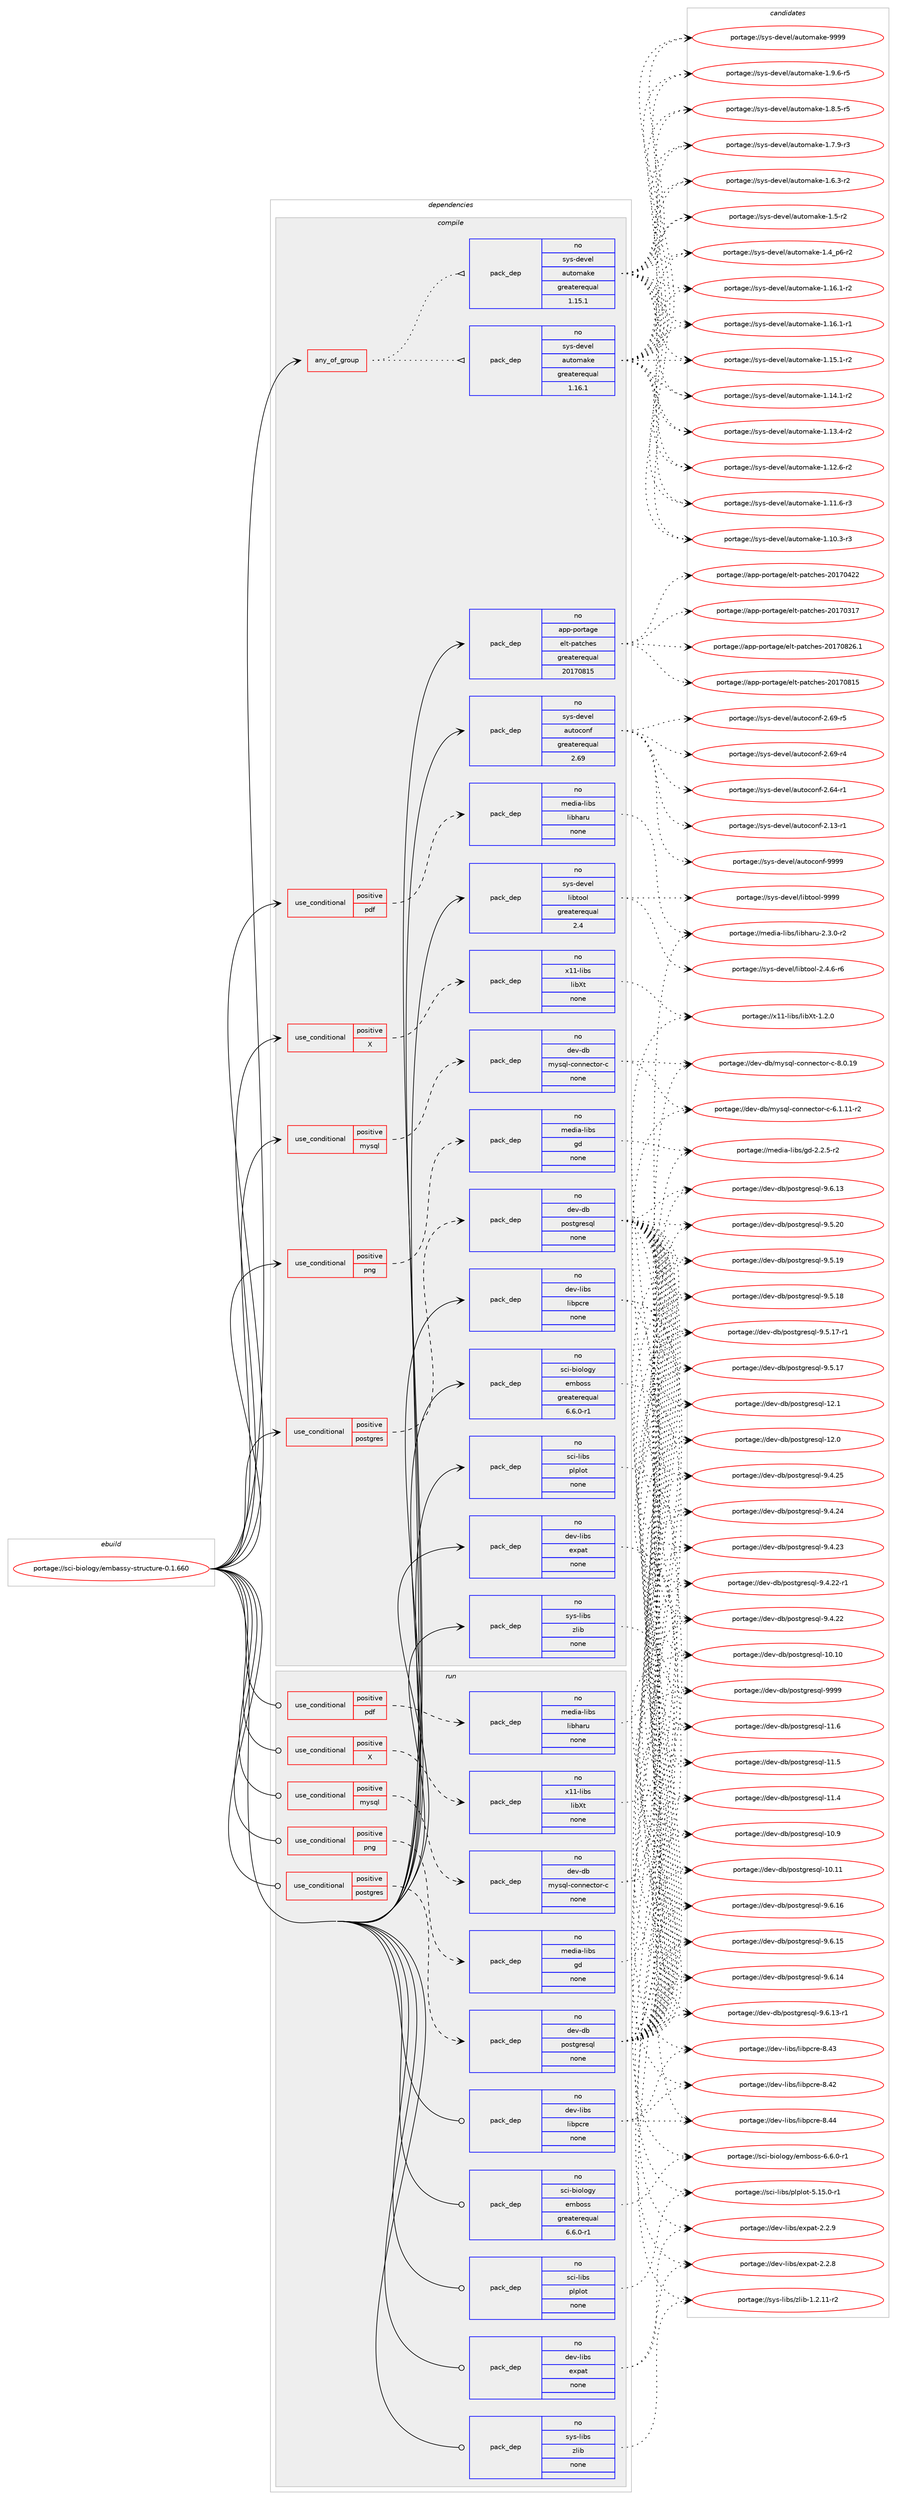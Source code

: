 digraph prolog {

# *************
# Graph options
# *************

newrank=true;
concentrate=true;
compound=true;
graph [rankdir=LR,fontname=Helvetica,fontsize=10,ranksep=1.5];#, ranksep=2.5, nodesep=0.2];
edge  [arrowhead=vee];
node  [fontname=Helvetica,fontsize=10];

# **********
# The ebuild
# **********

subgraph cluster_leftcol {
color=gray;
rank=same;
label=<<i>ebuild</i>>;
id [label="portage://sci-biology/embassy-structure-0.1.660", color=red, width=4, href="../sci-biology/embassy-structure-0.1.660.svg"];
}

# ****************
# The dependencies
# ****************

subgraph cluster_midcol {
color=gray;
label=<<i>dependencies</i>>;
subgraph cluster_compile {
fillcolor="#eeeeee";
style=filled;
label=<<i>compile</i>>;
subgraph any1633 {
dependency98686 [label=<<TABLE BORDER="0" CELLBORDER="1" CELLSPACING="0" CELLPADDING="4"><TR><TD CELLPADDING="10">any_of_group</TD></TR></TABLE>>, shape=none, color=red];subgraph pack77091 {
dependency98687 [label=<<TABLE BORDER="0" CELLBORDER="1" CELLSPACING="0" CELLPADDING="4" WIDTH="220"><TR><TD ROWSPAN="6" CELLPADDING="30">pack_dep</TD></TR><TR><TD WIDTH="110">no</TD></TR><TR><TD>sys-devel</TD></TR><TR><TD>automake</TD></TR><TR><TD>greaterequal</TD></TR><TR><TD>1.16.1</TD></TR></TABLE>>, shape=none, color=blue];
}
dependency98686:e -> dependency98687:w [weight=20,style="dotted",arrowhead="oinv"];
subgraph pack77092 {
dependency98688 [label=<<TABLE BORDER="0" CELLBORDER="1" CELLSPACING="0" CELLPADDING="4" WIDTH="220"><TR><TD ROWSPAN="6" CELLPADDING="30">pack_dep</TD></TR><TR><TD WIDTH="110">no</TD></TR><TR><TD>sys-devel</TD></TR><TR><TD>automake</TD></TR><TR><TD>greaterequal</TD></TR><TR><TD>1.15.1</TD></TR></TABLE>>, shape=none, color=blue];
}
dependency98686:e -> dependency98688:w [weight=20,style="dotted",arrowhead="oinv"];
}
id:e -> dependency98686:w [weight=20,style="solid",arrowhead="vee"];
subgraph cond19871 {
dependency98689 [label=<<TABLE BORDER="0" CELLBORDER="1" CELLSPACING="0" CELLPADDING="4"><TR><TD ROWSPAN="3" CELLPADDING="10">use_conditional</TD></TR><TR><TD>positive</TD></TR><TR><TD>X</TD></TR></TABLE>>, shape=none, color=red];
subgraph pack77093 {
dependency98690 [label=<<TABLE BORDER="0" CELLBORDER="1" CELLSPACING="0" CELLPADDING="4" WIDTH="220"><TR><TD ROWSPAN="6" CELLPADDING="30">pack_dep</TD></TR><TR><TD WIDTH="110">no</TD></TR><TR><TD>x11-libs</TD></TR><TR><TD>libXt</TD></TR><TR><TD>none</TD></TR><TR><TD></TD></TR></TABLE>>, shape=none, color=blue];
}
dependency98689:e -> dependency98690:w [weight=20,style="dashed",arrowhead="vee"];
}
id:e -> dependency98689:w [weight=20,style="solid",arrowhead="vee"];
subgraph cond19872 {
dependency98691 [label=<<TABLE BORDER="0" CELLBORDER="1" CELLSPACING="0" CELLPADDING="4"><TR><TD ROWSPAN="3" CELLPADDING="10">use_conditional</TD></TR><TR><TD>positive</TD></TR><TR><TD>mysql</TD></TR></TABLE>>, shape=none, color=red];
subgraph pack77094 {
dependency98692 [label=<<TABLE BORDER="0" CELLBORDER="1" CELLSPACING="0" CELLPADDING="4" WIDTH="220"><TR><TD ROWSPAN="6" CELLPADDING="30">pack_dep</TD></TR><TR><TD WIDTH="110">no</TD></TR><TR><TD>dev-db</TD></TR><TR><TD>mysql-connector-c</TD></TR><TR><TD>none</TD></TR><TR><TD></TD></TR></TABLE>>, shape=none, color=blue];
}
dependency98691:e -> dependency98692:w [weight=20,style="dashed",arrowhead="vee"];
}
id:e -> dependency98691:w [weight=20,style="solid",arrowhead="vee"];
subgraph cond19873 {
dependency98693 [label=<<TABLE BORDER="0" CELLBORDER="1" CELLSPACING="0" CELLPADDING="4"><TR><TD ROWSPAN="3" CELLPADDING="10">use_conditional</TD></TR><TR><TD>positive</TD></TR><TR><TD>pdf</TD></TR></TABLE>>, shape=none, color=red];
subgraph pack77095 {
dependency98694 [label=<<TABLE BORDER="0" CELLBORDER="1" CELLSPACING="0" CELLPADDING="4" WIDTH="220"><TR><TD ROWSPAN="6" CELLPADDING="30">pack_dep</TD></TR><TR><TD WIDTH="110">no</TD></TR><TR><TD>media-libs</TD></TR><TR><TD>libharu</TD></TR><TR><TD>none</TD></TR><TR><TD></TD></TR></TABLE>>, shape=none, color=blue];
}
dependency98693:e -> dependency98694:w [weight=20,style="dashed",arrowhead="vee"];
}
id:e -> dependency98693:w [weight=20,style="solid",arrowhead="vee"];
subgraph cond19874 {
dependency98695 [label=<<TABLE BORDER="0" CELLBORDER="1" CELLSPACING="0" CELLPADDING="4"><TR><TD ROWSPAN="3" CELLPADDING="10">use_conditional</TD></TR><TR><TD>positive</TD></TR><TR><TD>png</TD></TR></TABLE>>, shape=none, color=red];
subgraph pack77096 {
dependency98696 [label=<<TABLE BORDER="0" CELLBORDER="1" CELLSPACING="0" CELLPADDING="4" WIDTH="220"><TR><TD ROWSPAN="6" CELLPADDING="30">pack_dep</TD></TR><TR><TD WIDTH="110">no</TD></TR><TR><TD>media-libs</TD></TR><TR><TD>gd</TD></TR><TR><TD>none</TD></TR><TR><TD></TD></TR></TABLE>>, shape=none, color=blue];
}
dependency98695:e -> dependency98696:w [weight=20,style="dashed",arrowhead="vee"];
}
id:e -> dependency98695:w [weight=20,style="solid",arrowhead="vee"];
subgraph cond19875 {
dependency98697 [label=<<TABLE BORDER="0" CELLBORDER="1" CELLSPACING="0" CELLPADDING="4"><TR><TD ROWSPAN="3" CELLPADDING="10">use_conditional</TD></TR><TR><TD>positive</TD></TR><TR><TD>postgres</TD></TR></TABLE>>, shape=none, color=red];
subgraph pack77097 {
dependency98698 [label=<<TABLE BORDER="0" CELLBORDER="1" CELLSPACING="0" CELLPADDING="4" WIDTH="220"><TR><TD ROWSPAN="6" CELLPADDING="30">pack_dep</TD></TR><TR><TD WIDTH="110">no</TD></TR><TR><TD>dev-db</TD></TR><TR><TD>postgresql</TD></TR><TR><TD>none</TD></TR><TR><TD></TD></TR></TABLE>>, shape=none, color=blue];
}
dependency98697:e -> dependency98698:w [weight=20,style="dashed",arrowhead="vee"];
}
id:e -> dependency98697:w [weight=20,style="solid",arrowhead="vee"];
subgraph pack77098 {
dependency98699 [label=<<TABLE BORDER="0" CELLBORDER="1" CELLSPACING="0" CELLPADDING="4" WIDTH="220"><TR><TD ROWSPAN="6" CELLPADDING="30">pack_dep</TD></TR><TR><TD WIDTH="110">no</TD></TR><TR><TD>app-portage</TD></TR><TR><TD>elt-patches</TD></TR><TR><TD>greaterequal</TD></TR><TR><TD>20170815</TD></TR></TABLE>>, shape=none, color=blue];
}
id:e -> dependency98699:w [weight=20,style="solid",arrowhead="vee"];
subgraph pack77099 {
dependency98700 [label=<<TABLE BORDER="0" CELLBORDER="1" CELLSPACING="0" CELLPADDING="4" WIDTH="220"><TR><TD ROWSPAN="6" CELLPADDING="30">pack_dep</TD></TR><TR><TD WIDTH="110">no</TD></TR><TR><TD>dev-libs</TD></TR><TR><TD>expat</TD></TR><TR><TD>none</TD></TR><TR><TD></TD></TR></TABLE>>, shape=none, color=blue];
}
id:e -> dependency98700:w [weight=20,style="solid",arrowhead="vee"];
subgraph pack77100 {
dependency98701 [label=<<TABLE BORDER="0" CELLBORDER="1" CELLSPACING="0" CELLPADDING="4" WIDTH="220"><TR><TD ROWSPAN="6" CELLPADDING="30">pack_dep</TD></TR><TR><TD WIDTH="110">no</TD></TR><TR><TD>dev-libs</TD></TR><TR><TD>libpcre</TD></TR><TR><TD>none</TD></TR><TR><TD></TD></TR></TABLE>>, shape=none, color=blue];
}
id:e -> dependency98701:w [weight=20,style="solid",arrowhead="vee"];
subgraph pack77101 {
dependency98702 [label=<<TABLE BORDER="0" CELLBORDER="1" CELLSPACING="0" CELLPADDING="4" WIDTH="220"><TR><TD ROWSPAN="6" CELLPADDING="30">pack_dep</TD></TR><TR><TD WIDTH="110">no</TD></TR><TR><TD>sci-biology</TD></TR><TR><TD>emboss</TD></TR><TR><TD>greaterequal</TD></TR><TR><TD>6.6.0-r1</TD></TR></TABLE>>, shape=none, color=blue];
}
id:e -> dependency98702:w [weight=20,style="solid",arrowhead="vee"];
subgraph pack77102 {
dependency98703 [label=<<TABLE BORDER="0" CELLBORDER="1" CELLSPACING="0" CELLPADDING="4" WIDTH="220"><TR><TD ROWSPAN="6" CELLPADDING="30">pack_dep</TD></TR><TR><TD WIDTH="110">no</TD></TR><TR><TD>sci-libs</TD></TR><TR><TD>plplot</TD></TR><TR><TD>none</TD></TR><TR><TD></TD></TR></TABLE>>, shape=none, color=blue];
}
id:e -> dependency98703:w [weight=20,style="solid",arrowhead="vee"];
subgraph pack77103 {
dependency98704 [label=<<TABLE BORDER="0" CELLBORDER="1" CELLSPACING="0" CELLPADDING="4" WIDTH="220"><TR><TD ROWSPAN="6" CELLPADDING="30">pack_dep</TD></TR><TR><TD WIDTH="110">no</TD></TR><TR><TD>sys-devel</TD></TR><TR><TD>autoconf</TD></TR><TR><TD>greaterequal</TD></TR><TR><TD>2.69</TD></TR></TABLE>>, shape=none, color=blue];
}
id:e -> dependency98704:w [weight=20,style="solid",arrowhead="vee"];
subgraph pack77104 {
dependency98705 [label=<<TABLE BORDER="0" CELLBORDER="1" CELLSPACING="0" CELLPADDING="4" WIDTH="220"><TR><TD ROWSPAN="6" CELLPADDING="30">pack_dep</TD></TR><TR><TD WIDTH="110">no</TD></TR><TR><TD>sys-devel</TD></TR><TR><TD>libtool</TD></TR><TR><TD>greaterequal</TD></TR><TR><TD>2.4</TD></TR></TABLE>>, shape=none, color=blue];
}
id:e -> dependency98705:w [weight=20,style="solid",arrowhead="vee"];
subgraph pack77105 {
dependency98706 [label=<<TABLE BORDER="0" CELLBORDER="1" CELLSPACING="0" CELLPADDING="4" WIDTH="220"><TR><TD ROWSPAN="6" CELLPADDING="30">pack_dep</TD></TR><TR><TD WIDTH="110">no</TD></TR><TR><TD>sys-libs</TD></TR><TR><TD>zlib</TD></TR><TR><TD>none</TD></TR><TR><TD></TD></TR></TABLE>>, shape=none, color=blue];
}
id:e -> dependency98706:w [weight=20,style="solid",arrowhead="vee"];
}
subgraph cluster_compileandrun {
fillcolor="#eeeeee";
style=filled;
label=<<i>compile and run</i>>;
}
subgraph cluster_run {
fillcolor="#eeeeee";
style=filled;
label=<<i>run</i>>;
subgraph cond19876 {
dependency98707 [label=<<TABLE BORDER="0" CELLBORDER="1" CELLSPACING="0" CELLPADDING="4"><TR><TD ROWSPAN="3" CELLPADDING="10">use_conditional</TD></TR><TR><TD>positive</TD></TR><TR><TD>X</TD></TR></TABLE>>, shape=none, color=red];
subgraph pack77106 {
dependency98708 [label=<<TABLE BORDER="0" CELLBORDER="1" CELLSPACING="0" CELLPADDING="4" WIDTH="220"><TR><TD ROWSPAN="6" CELLPADDING="30">pack_dep</TD></TR><TR><TD WIDTH="110">no</TD></TR><TR><TD>x11-libs</TD></TR><TR><TD>libXt</TD></TR><TR><TD>none</TD></TR><TR><TD></TD></TR></TABLE>>, shape=none, color=blue];
}
dependency98707:e -> dependency98708:w [weight=20,style="dashed",arrowhead="vee"];
}
id:e -> dependency98707:w [weight=20,style="solid",arrowhead="odot"];
subgraph cond19877 {
dependency98709 [label=<<TABLE BORDER="0" CELLBORDER="1" CELLSPACING="0" CELLPADDING="4"><TR><TD ROWSPAN="3" CELLPADDING="10">use_conditional</TD></TR><TR><TD>positive</TD></TR><TR><TD>mysql</TD></TR></TABLE>>, shape=none, color=red];
subgraph pack77107 {
dependency98710 [label=<<TABLE BORDER="0" CELLBORDER="1" CELLSPACING="0" CELLPADDING="4" WIDTH="220"><TR><TD ROWSPAN="6" CELLPADDING="30">pack_dep</TD></TR><TR><TD WIDTH="110">no</TD></TR><TR><TD>dev-db</TD></TR><TR><TD>mysql-connector-c</TD></TR><TR><TD>none</TD></TR><TR><TD></TD></TR></TABLE>>, shape=none, color=blue];
}
dependency98709:e -> dependency98710:w [weight=20,style="dashed",arrowhead="vee"];
}
id:e -> dependency98709:w [weight=20,style="solid",arrowhead="odot"];
subgraph cond19878 {
dependency98711 [label=<<TABLE BORDER="0" CELLBORDER="1" CELLSPACING="0" CELLPADDING="4"><TR><TD ROWSPAN="3" CELLPADDING="10">use_conditional</TD></TR><TR><TD>positive</TD></TR><TR><TD>pdf</TD></TR></TABLE>>, shape=none, color=red];
subgraph pack77108 {
dependency98712 [label=<<TABLE BORDER="0" CELLBORDER="1" CELLSPACING="0" CELLPADDING="4" WIDTH="220"><TR><TD ROWSPAN="6" CELLPADDING="30">pack_dep</TD></TR><TR><TD WIDTH="110">no</TD></TR><TR><TD>media-libs</TD></TR><TR><TD>libharu</TD></TR><TR><TD>none</TD></TR><TR><TD></TD></TR></TABLE>>, shape=none, color=blue];
}
dependency98711:e -> dependency98712:w [weight=20,style="dashed",arrowhead="vee"];
}
id:e -> dependency98711:w [weight=20,style="solid",arrowhead="odot"];
subgraph cond19879 {
dependency98713 [label=<<TABLE BORDER="0" CELLBORDER="1" CELLSPACING="0" CELLPADDING="4"><TR><TD ROWSPAN="3" CELLPADDING="10">use_conditional</TD></TR><TR><TD>positive</TD></TR><TR><TD>png</TD></TR></TABLE>>, shape=none, color=red];
subgraph pack77109 {
dependency98714 [label=<<TABLE BORDER="0" CELLBORDER="1" CELLSPACING="0" CELLPADDING="4" WIDTH="220"><TR><TD ROWSPAN="6" CELLPADDING="30">pack_dep</TD></TR><TR><TD WIDTH="110">no</TD></TR><TR><TD>media-libs</TD></TR><TR><TD>gd</TD></TR><TR><TD>none</TD></TR><TR><TD></TD></TR></TABLE>>, shape=none, color=blue];
}
dependency98713:e -> dependency98714:w [weight=20,style="dashed",arrowhead="vee"];
}
id:e -> dependency98713:w [weight=20,style="solid",arrowhead="odot"];
subgraph cond19880 {
dependency98715 [label=<<TABLE BORDER="0" CELLBORDER="1" CELLSPACING="0" CELLPADDING="4"><TR><TD ROWSPAN="3" CELLPADDING="10">use_conditional</TD></TR><TR><TD>positive</TD></TR><TR><TD>postgres</TD></TR></TABLE>>, shape=none, color=red];
subgraph pack77110 {
dependency98716 [label=<<TABLE BORDER="0" CELLBORDER="1" CELLSPACING="0" CELLPADDING="4" WIDTH="220"><TR><TD ROWSPAN="6" CELLPADDING="30">pack_dep</TD></TR><TR><TD WIDTH="110">no</TD></TR><TR><TD>dev-db</TD></TR><TR><TD>postgresql</TD></TR><TR><TD>none</TD></TR><TR><TD></TD></TR></TABLE>>, shape=none, color=blue];
}
dependency98715:e -> dependency98716:w [weight=20,style="dashed",arrowhead="vee"];
}
id:e -> dependency98715:w [weight=20,style="solid",arrowhead="odot"];
subgraph pack77111 {
dependency98717 [label=<<TABLE BORDER="0" CELLBORDER="1" CELLSPACING="0" CELLPADDING="4" WIDTH="220"><TR><TD ROWSPAN="6" CELLPADDING="30">pack_dep</TD></TR><TR><TD WIDTH="110">no</TD></TR><TR><TD>dev-libs</TD></TR><TR><TD>expat</TD></TR><TR><TD>none</TD></TR><TR><TD></TD></TR></TABLE>>, shape=none, color=blue];
}
id:e -> dependency98717:w [weight=20,style="solid",arrowhead="odot"];
subgraph pack77112 {
dependency98718 [label=<<TABLE BORDER="0" CELLBORDER="1" CELLSPACING="0" CELLPADDING="4" WIDTH="220"><TR><TD ROWSPAN="6" CELLPADDING="30">pack_dep</TD></TR><TR><TD WIDTH="110">no</TD></TR><TR><TD>dev-libs</TD></TR><TR><TD>libpcre</TD></TR><TR><TD>none</TD></TR><TR><TD></TD></TR></TABLE>>, shape=none, color=blue];
}
id:e -> dependency98718:w [weight=20,style="solid",arrowhead="odot"];
subgraph pack77113 {
dependency98719 [label=<<TABLE BORDER="0" CELLBORDER="1" CELLSPACING="0" CELLPADDING="4" WIDTH="220"><TR><TD ROWSPAN="6" CELLPADDING="30">pack_dep</TD></TR><TR><TD WIDTH="110">no</TD></TR><TR><TD>sci-biology</TD></TR><TR><TD>emboss</TD></TR><TR><TD>greaterequal</TD></TR><TR><TD>6.6.0-r1</TD></TR></TABLE>>, shape=none, color=blue];
}
id:e -> dependency98719:w [weight=20,style="solid",arrowhead="odot"];
subgraph pack77114 {
dependency98720 [label=<<TABLE BORDER="0" CELLBORDER="1" CELLSPACING="0" CELLPADDING="4" WIDTH="220"><TR><TD ROWSPAN="6" CELLPADDING="30">pack_dep</TD></TR><TR><TD WIDTH="110">no</TD></TR><TR><TD>sci-libs</TD></TR><TR><TD>plplot</TD></TR><TR><TD>none</TD></TR><TR><TD></TD></TR></TABLE>>, shape=none, color=blue];
}
id:e -> dependency98720:w [weight=20,style="solid",arrowhead="odot"];
subgraph pack77115 {
dependency98721 [label=<<TABLE BORDER="0" CELLBORDER="1" CELLSPACING="0" CELLPADDING="4" WIDTH="220"><TR><TD ROWSPAN="6" CELLPADDING="30">pack_dep</TD></TR><TR><TD WIDTH="110">no</TD></TR><TR><TD>sys-libs</TD></TR><TR><TD>zlib</TD></TR><TR><TD>none</TD></TR><TR><TD></TD></TR></TABLE>>, shape=none, color=blue];
}
id:e -> dependency98721:w [weight=20,style="solid",arrowhead="odot"];
}
}

# **************
# The candidates
# **************

subgraph cluster_choices {
rank=same;
color=gray;
label=<<i>candidates</i>>;

subgraph choice77091 {
color=black;
nodesep=1;
choice115121115451001011181011084797117116111109971071014557575757 [label="portage://sys-devel/automake-9999", color=red, width=4,href="../sys-devel/automake-9999.svg"];
choice115121115451001011181011084797117116111109971071014549465746544511453 [label="portage://sys-devel/automake-1.9.6-r5", color=red, width=4,href="../sys-devel/automake-1.9.6-r5.svg"];
choice115121115451001011181011084797117116111109971071014549465646534511453 [label="portage://sys-devel/automake-1.8.5-r5", color=red, width=4,href="../sys-devel/automake-1.8.5-r5.svg"];
choice115121115451001011181011084797117116111109971071014549465546574511451 [label="portage://sys-devel/automake-1.7.9-r3", color=red, width=4,href="../sys-devel/automake-1.7.9-r3.svg"];
choice115121115451001011181011084797117116111109971071014549465446514511450 [label="portage://sys-devel/automake-1.6.3-r2", color=red, width=4,href="../sys-devel/automake-1.6.3-r2.svg"];
choice11512111545100101118101108479711711611110997107101454946534511450 [label="portage://sys-devel/automake-1.5-r2", color=red, width=4,href="../sys-devel/automake-1.5-r2.svg"];
choice115121115451001011181011084797117116111109971071014549465295112544511450 [label="portage://sys-devel/automake-1.4_p6-r2", color=red, width=4,href="../sys-devel/automake-1.4_p6-r2.svg"];
choice11512111545100101118101108479711711611110997107101454946495446494511450 [label="portage://sys-devel/automake-1.16.1-r2", color=red, width=4,href="../sys-devel/automake-1.16.1-r2.svg"];
choice11512111545100101118101108479711711611110997107101454946495446494511449 [label="portage://sys-devel/automake-1.16.1-r1", color=red, width=4,href="../sys-devel/automake-1.16.1-r1.svg"];
choice11512111545100101118101108479711711611110997107101454946495346494511450 [label="portage://sys-devel/automake-1.15.1-r2", color=red, width=4,href="../sys-devel/automake-1.15.1-r2.svg"];
choice11512111545100101118101108479711711611110997107101454946495246494511450 [label="portage://sys-devel/automake-1.14.1-r2", color=red, width=4,href="../sys-devel/automake-1.14.1-r2.svg"];
choice11512111545100101118101108479711711611110997107101454946495146524511450 [label="portage://sys-devel/automake-1.13.4-r2", color=red, width=4,href="../sys-devel/automake-1.13.4-r2.svg"];
choice11512111545100101118101108479711711611110997107101454946495046544511450 [label="portage://sys-devel/automake-1.12.6-r2", color=red, width=4,href="../sys-devel/automake-1.12.6-r2.svg"];
choice11512111545100101118101108479711711611110997107101454946494946544511451 [label="portage://sys-devel/automake-1.11.6-r3", color=red, width=4,href="../sys-devel/automake-1.11.6-r3.svg"];
choice11512111545100101118101108479711711611110997107101454946494846514511451 [label="portage://sys-devel/automake-1.10.3-r3", color=red, width=4,href="../sys-devel/automake-1.10.3-r3.svg"];
dependency98687:e -> choice115121115451001011181011084797117116111109971071014557575757:w [style=dotted,weight="100"];
dependency98687:e -> choice115121115451001011181011084797117116111109971071014549465746544511453:w [style=dotted,weight="100"];
dependency98687:e -> choice115121115451001011181011084797117116111109971071014549465646534511453:w [style=dotted,weight="100"];
dependency98687:e -> choice115121115451001011181011084797117116111109971071014549465546574511451:w [style=dotted,weight="100"];
dependency98687:e -> choice115121115451001011181011084797117116111109971071014549465446514511450:w [style=dotted,weight="100"];
dependency98687:e -> choice11512111545100101118101108479711711611110997107101454946534511450:w [style=dotted,weight="100"];
dependency98687:e -> choice115121115451001011181011084797117116111109971071014549465295112544511450:w [style=dotted,weight="100"];
dependency98687:e -> choice11512111545100101118101108479711711611110997107101454946495446494511450:w [style=dotted,weight="100"];
dependency98687:e -> choice11512111545100101118101108479711711611110997107101454946495446494511449:w [style=dotted,weight="100"];
dependency98687:e -> choice11512111545100101118101108479711711611110997107101454946495346494511450:w [style=dotted,weight="100"];
dependency98687:e -> choice11512111545100101118101108479711711611110997107101454946495246494511450:w [style=dotted,weight="100"];
dependency98687:e -> choice11512111545100101118101108479711711611110997107101454946495146524511450:w [style=dotted,weight="100"];
dependency98687:e -> choice11512111545100101118101108479711711611110997107101454946495046544511450:w [style=dotted,weight="100"];
dependency98687:e -> choice11512111545100101118101108479711711611110997107101454946494946544511451:w [style=dotted,weight="100"];
dependency98687:e -> choice11512111545100101118101108479711711611110997107101454946494846514511451:w [style=dotted,weight="100"];
}
subgraph choice77092 {
color=black;
nodesep=1;
choice115121115451001011181011084797117116111109971071014557575757 [label="portage://sys-devel/automake-9999", color=red, width=4,href="../sys-devel/automake-9999.svg"];
choice115121115451001011181011084797117116111109971071014549465746544511453 [label="portage://sys-devel/automake-1.9.6-r5", color=red, width=4,href="../sys-devel/automake-1.9.6-r5.svg"];
choice115121115451001011181011084797117116111109971071014549465646534511453 [label="portage://sys-devel/automake-1.8.5-r5", color=red, width=4,href="../sys-devel/automake-1.8.5-r5.svg"];
choice115121115451001011181011084797117116111109971071014549465546574511451 [label="portage://sys-devel/automake-1.7.9-r3", color=red, width=4,href="../sys-devel/automake-1.7.9-r3.svg"];
choice115121115451001011181011084797117116111109971071014549465446514511450 [label="portage://sys-devel/automake-1.6.3-r2", color=red, width=4,href="../sys-devel/automake-1.6.3-r2.svg"];
choice11512111545100101118101108479711711611110997107101454946534511450 [label="portage://sys-devel/automake-1.5-r2", color=red, width=4,href="../sys-devel/automake-1.5-r2.svg"];
choice115121115451001011181011084797117116111109971071014549465295112544511450 [label="portage://sys-devel/automake-1.4_p6-r2", color=red, width=4,href="../sys-devel/automake-1.4_p6-r2.svg"];
choice11512111545100101118101108479711711611110997107101454946495446494511450 [label="portage://sys-devel/automake-1.16.1-r2", color=red, width=4,href="../sys-devel/automake-1.16.1-r2.svg"];
choice11512111545100101118101108479711711611110997107101454946495446494511449 [label="portage://sys-devel/automake-1.16.1-r1", color=red, width=4,href="../sys-devel/automake-1.16.1-r1.svg"];
choice11512111545100101118101108479711711611110997107101454946495346494511450 [label="portage://sys-devel/automake-1.15.1-r2", color=red, width=4,href="../sys-devel/automake-1.15.1-r2.svg"];
choice11512111545100101118101108479711711611110997107101454946495246494511450 [label="portage://sys-devel/automake-1.14.1-r2", color=red, width=4,href="../sys-devel/automake-1.14.1-r2.svg"];
choice11512111545100101118101108479711711611110997107101454946495146524511450 [label="portage://sys-devel/automake-1.13.4-r2", color=red, width=4,href="../sys-devel/automake-1.13.4-r2.svg"];
choice11512111545100101118101108479711711611110997107101454946495046544511450 [label="portage://sys-devel/automake-1.12.6-r2", color=red, width=4,href="../sys-devel/automake-1.12.6-r2.svg"];
choice11512111545100101118101108479711711611110997107101454946494946544511451 [label="portage://sys-devel/automake-1.11.6-r3", color=red, width=4,href="../sys-devel/automake-1.11.6-r3.svg"];
choice11512111545100101118101108479711711611110997107101454946494846514511451 [label="portage://sys-devel/automake-1.10.3-r3", color=red, width=4,href="../sys-devel/automake-1.10.3-r3.svg"];
dependency98688:e -> choice115121115451001011181011084797117116111109971071014557575757:w [style=dotted,weight="100"];
dependency98688:e -> choice115121115451001011181011084797117116111109971071014549465746544511453:w [style=dotted,weight="100"];
dependency98688:e -> choice115121115451001011181011084797117116111109971071014549465646534511453:w [style=dotted,weight="100"];
dependency98688:e -> choice115121115451001011181011084797117116111109971071014549465546574511451:w [style=dotted,weight="100"];
dependency98688:e -> choice115121115451001011181011084797117116111109971071014549465446514511450:w [style=dotted,weight="100"];
dependency98688:e -> choice11512111545100101118101108479711711611110997107101454946534511450:w [style=dotted,weight="100"];
dependency98688:e -> choice115121115451001011181011084797117116111109971071014549465295112544511450:w [style=dotted,weight="100"];
dependency98688:e -> choice11512111545100101118101108479711711611110997107101454946495446494511450:w [style=dotted,weight="100"];
dependency98688:e -> choice11512111545100101118101108479711711611110997107101454946495446494511449:w [style=dotted,weight="100"];
dependency98688:e -> choice11512111545100101118101108479711711611110997107101454946495346494511450:w [style=dotted,weight="100"];
dependency98688:e -> choice11512111545100101118101108479711711611110997107101454946495246494511450:w [style=dotted,weight="100"];
dependency98688:e -> choice11512111545100101118101108479711711611110997107101454946495146524511450:w [style=dotted,weight="100"];
dependency98688:e -> choice11512111545100101118101108479711711611110997107101454946495046544511450:w [style=dotted,weight="100"];
dependency98688:e -> choice11512111545100101118101108479711711611110997107101454946494946544511451:w [style=dotted,weight="100"];
dependency98688:e -> choice11512111545100101118101108479711711611110997107101454946494846514511451:w [style=dotted,weight="100"];
}
subgraph choice77093 {
color=black;
nodesep=1;
choice12049494510810598115471081059888116454946504648 [label="portage://x11-libs/libXt-1.2.0", color=red, width=4,href="../x11-libs/libXt-1.2.0.svg"];
dependency98690:e -> choice12049494510810598115471081059888116454946504648:w [style=dotted,weight="100"];
}
subgraph choice77094 {
color=black;
nodesep=1;
choice100101118451009847109121115113108459911111011010199116111114459945564648464957 [label="portage://dev-db/mysql-connector-c-8.0.19", color=red, width=4,href="../dev-db/mysql-connector-c-8.0.19.svg"];
choice1001011184510098471091211151131084599111110110101991161111144599455446494649494511450 [label="portage://dev-db/mysql-connector-c-6.1.11-r2", color=red, width=4,href="../dev-db/mysql-connector-c-6.1.11-r2.svg"];
dependency98692:e -> choice100101118451009847109121115113108459911111011010199116111114459945564648464957:w [style=dotted,weight="100"];
dependency98692:e -> choice1001011184510098471091211151131084599111110110101991161111144599455446494649494511450:w [style=dotted,weight="100"];
}
subgraph choice77095 {
color=black;
nodesep=1;
choice1091011001059745108105981154710810598104971141174550465146484511450 [label="portage://media-libs/libharu-2.3.0-r2", color=red, width=4,href="../media-libs/libharu-2.3.0-r2.svg"];
dependency98694:e -> choice1091011001059745108105981154710810598104971141174550465146484511450:w [style=dotted,weight="100"];
}
subgraph choice77096 {
color=black;
nodesep=1;
choice109101100105974510810598115471031004550465046534511450 [label="portage://media-libs/gd-2.2.5-r2", color=red, width=4,href="../media-libs/gd-2.2.5-r2.svg"];
dependency98696:e -> choice109101100105974510810598115471031004550465046534511450:w [style=dotted,weight="100"];
}
subgraph choice77097 {
color=black;
nodesep=1;
choice1001011184510098471121111151161031141011151131084557575757 [label="portage://dev-db/postgresql-9999", color=red, width=4,href="../dev-db/postgresql-9999.svg"];
choice10010111845100984711211111511610311410111511310845574654464954 [label="portage://dev-db/postgresql-9.6.16", color=red, width=4,href="../dev-db/postgresql-9.6.16.svg"];
choice10010111845100984711211111511610311410111511310845574654464953 [label="portage://dev-db/postgresql-9.6.15", color=red, width=4,href="../dev-db/postgresql-9.6.15.svg"];
choice10010111845100984711211111511610311410111511310845574654464952 [label="portage://dev-db/postgresql-9.6.14", color=red, width=4,href="../dev-db/postgresql-9.6.14.svg"];
choice100101118451009847112111115116103114101115113108455746544649514511449 [label="portage://dev-db/postgresql-9.6.13-r1", color=red, width=4,href="../dev-db/postgresql-9.6.13-r1.svg"];
choice10010111845100984711211111511610311410111511310845574654464951 [label="portage://dev-db/postgresql-9.6.13", color=red, width=4,href="../dev-db/postgresql-9.6.13.svg"];
choice10010111845100984711211111511610311410111511310845574653465048 [label="portage://dev-db/postgresql-9.5.20", color=red, width=4,href="../dev-db/postgresql-9.5.20.svg"];
choice10010111845100984711211111511610311410111511310845574653464957 [label="portage://dev-db/postgresql-9.5.19", color=red, width=4,href="../dev-db/postgresql-9.5.19.svg"];
choice10010111845100984711211111511610311410111511310845574653464956 [label="portage://dev-db/postgresql-9.5.18", color=red, width=4,href="../dev-db/postgresql-9.5.18.svg"];
choice100101118451009847112111115116103114101115113108455746534649554511449 [label="portage://dev-db/postgresql-9.5.17-r1", color=red, width=4,href="../dev-db/postgresql-9.5.17-r1.svg"];
choice10010111845100984711211111511610311410111511310845574653464955 [label="portage://dev-db/postgresql-9.5.17", color=red, width=4,href="../dev-db/postgresql-9.5.17.svg"];
choice10010111845100984711211111511610311410111511310845574652465053 [label="portage://dev-db/postgresql-9.4.25", color=red, width=4,href="../dev-db/postgresql-9.4.25.svg"];
choice10010111845100984711211111511610311410111511310845574652465052 [label="portage://dev-db/postgresql-9.4.24", color=red, width=4,href="../dev-db/postgresql-9.4.24.svg"];
choice10010111845100984711211111511610311410111511310845574652465051 [label="portage://dev-db/postgresql-9.4.23", color=red, width=4,href="../dev-db/postgresql-9.4.23.svg"];
choice100101118451009847112111115116103114101115113108455746524650504511449 [label="portage://dev-db/postgresql-9.4.22-r1", color=red, width=4,href="../dev-db/postgresql-9.4.22-r1.svg"];
choice10010111845100984711211111511610311410111511310845574652465050 [label="portage://dev-db/postgresql-9.4.22", color=red, width=4,href="../dev-db/postgresql-9.4.22.svg"];
choice1001011184510098471121111151161031141011151131084549504649 [label="portage://dev-db/postgresql-12.1", color=red, width=4,href="../dev-db/postgresql-12.1.svg"];
choice1001011184510098471121111151161031141011151131084549504648 [label="portage://dev-db/postgresql-12.0", color=red, width=4,href="../dev-db/postgresql-12.0.svg"];
choice1001011184510098471121111151161031141011151131084549494654 [label="portage://dev-db/postgresql-11.6", color=red, width=4,href="../dev-db/postgresql-11.6.svg"];
choice1001011184510098471121111151161031141011151131084549494653 [label="portage://dev-db/postgresql-11.5", color=red, width=4,href="../dev-db/postgresql-11.5.svg"];
choice1001011184510098471121111151161031141011151131084549494652 [label="portage://dev-db/postgresql-11.4", color=red, width=4,href="../dev-db/postgresql-11.4.svg"];
choice1001011184510098471121111151161031141011151131084549484657 [label="portage://dev-db/postgresql-10.9", color=red, width=4,href="../dev-db/postgresql-10.9.svg"];
choice100101118451009847112111115116103114101115113108454948464949 [label="portage://dev-db/postgresql-10.11", color=red, width=4,href="../dev-db/postgresql-10.11.svg"];
choice100101118451009847112111115116103114101115113108454948464948 [label="portage://dev-db/postgresql-10.10", color=red, width=4,href="../dev-db/postgresql-10.10.svg"];
dependency98698:e -> choice1001011184510098471121111151161031141011151131084557575757:w [style=dotted,weight="100"];
dependency98698:e -> choice10010111845100984711211111511610311410111511310845574654464954:w [style=dotted,weight="100"];
dependency98698:e -> choice10010111845100984711211111511610311410111511310845574654464953:w [style=dotted,weight="100"];
dependency98698:e -> choice10010111845100984711211111511610311410111511310845574654464952:w [style=dotted,weight="100"];
dependency98698:e -> choice100101118451009847112111115116103114101115113108455746544649514511449:w [style=dotted,weight="100"];
dependency98698:e -> choice10010111845100984711211111511610311410111511310845574654464951:w [style=dotted,weight="100"];
dependency98698:e -> choice10010111845100984711211111511610311410111511310845574653465048:w [style=dotted,weight="100"];
dependency98698:e -> choice10010111845100984711211111511610311410111511310845574653464957:w [style=dotted,weight="100"];
dependency98698:e -> choice10010111845100984711211111511610311410111511310845574653464956:w [style=dotted,weight="100"];
dependency98698:e -> choice100101118451009847112111115116103114101115113108455746534649554511449:w [style=dotted,weight="100"];
dependency98698:e -> choice10010111845100984711211111511610311410111511310845574653464955:w [style=dotted,weight="100"];
dependency98698:e -> choice10010111845100984711211111511610311410111511310845574652465053:w [style=dotted,weight="100"];
dependency98698:e -> choice10010111845100984711211111511610311410111511310845574652465052:w [style=dotted,weight="100"];
dependency98698:e -> choice10010111845100984711211111511610311410111511310845574652465051:w [style=dotted,weight="100"];
dependency98698:e -> choice100101118451009847112111115116103114101115113108455746524650504511449:w [style=dotted,weight="100"];
dependency98698:e -> choice10010111845100984711211111511610311410111511310845574652465050:w [style=dotted,weight="100"];
dependency98698:e -> choice1001011184510098471121111151161031141011151131084549504649:w [style=dotted,weight="100"];
dependency98698:e -> choice1001011184510098471121111151161031141011151131084549504648:w [style=dotted,weight="100"];
dependency98698:e -> choice1001011184510098471121111151161031141011151131084549494654:w [style=dotted,weight="100"];
dependency98698:e -> choice1001011184510098471121111151161031141011151131084549494653:w [style=dotted,weight="100"];
dependency98698:e -> choice1001011184510098471121111151161031141011151131084549494652:w [style=dotted,weight="100"];
dependency98698:e -> choice1001011184510098471121111151161031141011151131084549484657:w [style=dotted,weight="100"];
dependency98698:e -> choice100101118451009847112111115116103114101115113108454948464949:w [style=dotted,weight="100"];
dependency98698:e -> choice100101118451009847112111115116103114101115113108454948464948:w [style=dotted,weight="100"];
}
subgraph choice77098 {
color=black;
nodesep=1;
choice971121124511211111411697103101471011081164511297116991041011154550484955485650544649 [label="portage://app-portage/elt-patches-20170826.1", color=red, width=4,href="../app-portage/elt-patches-20170826.1.svg"];
choice97112112451121111141169710310147101108116451129711699104101115455048495548564953 [label="portage://app-portage/elt-patches-20170815", color=red, width=4,href="../app-portage/elt-patches-20170815.svg"];
choice97112112451121111141169710310147101108116451129711699104101115455048495548525050 [label="portage://app-portage/elt-patches-20170422", color=red, width=4,href="../app-portage/elt-patches-20170422.svg"];
choice97112112451121111141169710310147101108116451129711699104101115455048495548514955 [label="portage://app-portage/elt-patches-20170317", color=red, width=4,href="../app-portage/elt-patches-20170317.svg"];
dependency98699:e -> choice971121124511211111411697103101471011081164511297116991041011154550484955485650544649:w [style=dotted,weight="100"];
dependency98699:e -> choice97112112451121111141169710310147101108116451129711699104101115455048495548564953:w [style=dotted,weight="100"];
dependency98699:e -> choice97112112451121111141169710310147101108116451129711699104101115455048495548525050:w [style=dotted,weight="100"];
dependency98699:e -> choice97112112451121111141169710310147101108116451129711699104101115455048495548514955:w [style=dotted,weight="100"];
}
subgraph choice77099 {
color=black;
nodesep=1;
choice10010111845108105981154710112011297116455046504657 [label="portage://dev-libs/expat-2.2.9", color=red, width=4,href="../dev-libs/expat-2.2.9.svg"];
choice10010111845108105981154710112011297116455046504656 [label="portage://dev-libs/expat-2.2.8", color=red, width=4,href="../dev-libs/expat-2.2.8.svg"];
dependency98700:e -> choice10010111845108105981154710112011297116455046504657:w [style=dotted,weight="100"];
dependency98700:e -> choice10010111845108105981154710112011297116455046504656:w [style=dotted,weight="100"];
}
subgraph choice77100 {
color=black;
nodesep=1;
choice10010111845108105981154710810598112991141014556465252 [label="portage://dev-libs/libpcre-8.44", color=red, width=4,href="../dev-libs/libpcre-8.44.svg"];
choice10010111845108105981154710810598112991141014556465251 [label="portage://dev-libs/libpcre-8.43", color=red, width=4,href="../dev-libs/libpcre-8.43.svg"];
choice10010111845108105981154710810598112991141014556465250 [label="portage://dev-libs/libpcre-8.42", color=red, width=4,href="../dev-libs/libpcre-8.42.svg"];
dependency98701:e -> choice10010111845108105981154710810598112991141014556465252:w [style=dotted,weight="100"];
dependency98701:e -> choice10010111845108105981154710810598112991141014556465251:w [style=dotted,weight="100"];
dependency98701:e -> choice10010111845108105981154710810598112991141014556465250:w [style=dotted,weight="100"];
}
subgraph choice77101 {
color=black;
nodesep=1;
choice11599105459810511110811110312147101109981111151154554465446484511449 [label="portage://sci-biology/emboss-6.6.0-r1", color=red, width=4,href="../sci-biology/emboss-6.6.0-r1.svg"];
dependency98702:e -> choice11599105459810511110811110312147101109981111151154554465446484511449:w [style=dotted,weight="100"];
}
subgraph choice77102 {
color=black;
nodesep=1;
choice11599105451081059811547112108112108111116455346495346484511449 [label="portage://sci-libs/plplot-5.15.0-r1", color=red, width=4,href="../sci-libs/plplot-5.15.0-r1.svg"];
dependency98703:e -> choice11599105451081059811547112108112108111116455346495346484511449:w [style=dotted,weight="100"];
}
subgraph choice77103 {
color=black;
nodesep=1;
choice115121115451001011181011084797117116111991111101024557575757 [label="portage://sys-devel/autoconf-9999", color=red, width=4,href="../sys-devel/autoconf-9999.svg"];
choice1151211154510010111810110847971171161119911111010245504654574511453 [label="portage://sys-devel/autoconf-2.69-r5", color=red, width=4,href="../sys-devel/autoconf-2.69-r5.svg"];
choice1151211154510010111810110847971171161119911111010245504654574511452 [label="portage://sys-devel/autoconf-2.69-r4", color=red, width=4,href="../sys-devel/autoconf-2.69-r4.svg"];
choice1151211154510010111810110847971171161119911111010245504654524511449 [label="portage://sys-devel/autoconf-2.64-r1", color=red, width=4,href="../sys-devel/autoconf-2.64-r1.svg"];
choice1151211154510010111810110847971171161119911111010245504649514511449 [label="portage://sys-devel/autoconf-2.13-r1", color=red, width=4,href="../sys-devel/autoconf-2.13-r1.svg"];
dependency98704:e -> choice115121115451001011181011084797117116111991111101024557575757:w [style=dotted,weight="100"];
dependency98704:e -> choice1151211154510010111810110847971171161119911111010245504654574511453:w [style=dotted,weight="100"];
dependency98704:e -> choice1151211154510010111810110847971171161119911111010245504654574511452:w [style=dotted,weight="100"];
dependency98704:e -> choice1151211154510010111810110847971171161119911111010245504654524511449:w [style=dotted,weight="100"];
dependency98704:e -> choice1151211154510010111810110847971171161119911111010245504649514511449:w [style=dotted,weight="100"];
}
subgraph choice77104 {
color=black;
nodesep=1;
choice1151211154510010111810110847108105981161111111084557575757 [label="portage://sys-devel/libtool-9999", color=red, width=4,href="../sys-devel/libtool-9999.svg"];
choice1151211154510010111810110847108105981161111111084550465246544511454 [label="portage://sys-devel/libtool-2.4.6-r6", color=red, width=4,href="../sys-devel/libtool-2.4.6-r6.svg"];
dependency98705:e -> choice1151211154510010111810110847108105981161111111084557575757:w [style=dotted,weight="100"];
dependency98705:e -> choice1151211154510010111810110847108105981161111111084550465246544511454:w [style=dotted,weight="100"];
}
subgraph choice77105 {
color=black;
nodesep=1;
choice11512111545108105981154712210810598454946504649494511450 [label="portage://sys-libs/zlib-1.2.11-r2", color=red, width=4,href="../sys-libs/zlib-1.2.11-r2.svg"];
dependency98706:e -> choice11512111545108105981154712210810598454946504649494511450:w [style=dotted,weight="100"];
}
subgraph choice77106 {
color=black;
nodesep=1;
choice12049494510810598115471081059888116454946504648 [label="portage://x11-libs/libXt-1.2.0", color=red, width=4,href="../x11-libs/libXt-1.2.0.svg"];
dependency98708:e -> choice12049494510810598115471081059888116454946504648:w [style=dotted,weight="100"];
}
subgraph choice77107 {
color=black;
nodesep=1;
choice100101118451009847109121115113108459911111011010199116111114459945564648464957 [label="portage://dev-db/mysql-connector-c-8.0.19", color=red, width=4,href="../dev-db/mysql-connector-c-8.0.19.svg"];
choice1001011184510098471091211151131084599111110110101991161111144599455446494649494511450 [label="portage://dev-db/mysql-connector-c-6.1.11-r2", color=red, width=4,href="../dev-db/mysql-connector-c-6.1.11-r2.svg"];
dependency98710:e -> choice100101118451009847109121115113108459911111011010199116111114459945564648464957:w [style=dotted,weight="100"];
dependency98710:e -> choice1001011184510098471091211151131084599111110110101991161111144599455446494649494511450:w [style=dotted,weight="100"];
}
subgraph choice77108 {
color=black;
nodesep=1;
choice1091011001059745108105981154710810598104971141174550465146484511450 [label="portage://media-libs/libharu-2.3.0-r2", color=red, width=4,href="../media-libs/libharu-2.3.0-r2.svg"];
dependency98712:e -> choice1091011001059745108105981154710810598104971141174550465146484511450:w [style=dotted,weight="100"];
}
subgraph choice77109 {
color=black;
nodesep=1;
choice109101100105974510810598115471031004550465046534511450 [label="portage://media-libs/gd-2.2.5-r2", color=red, width=4,href="../media-libs/gd-2.2.5-r2.svg"];
dependency98714:e -> choice109101100105974510810598115471031004550465046534511450:w [style=dotted,weight="100"];
}
subgraph choice77110 {
color=black;
nodesep=1;
choice1001011184510098471121111151161031141011151131084557575757 [label="portage://dev-db/postgresql-9999", color=red, width=4,href="../dev-db/postgresql-9999.svg"];
choice10010111845100984711211111511610311410111511310845574654464954 [label="portage://dev-db/postgresql-9.6.16", color=red, width=4,href="../dev-db/postgresql-9.6.16.svg"];
choice10010111845100984711211111511610311410111511310845574654464953 [label="portage://dev-db/postgresql-9.6.15", color=red, width=4,href="../dev-db/postgresql-9.6.15.svg"];
choice10010111845100984711211111511610311410111511310845574654464952 [label="portage://dev-db/postgresql-9.6.14", color=red, width=4,href="../dev-db/postgresql-9.6.14.svg"];
choice100101118451009847112111115116103114101115113108455746544649514511449 [label="portage://dev-db/postgresql-9.6.13-r1", color=red, width=4,href="../dev-db/postgresql-9.6.13-r1.svg"];
choice10010111845100984711211111511610311410111511310845574654464951 [label="portage://dev-db/postgresql-9.6.13", color=red, width=4,href="../dev-db/postgresql-9.6.13.svg"];
choice10010111845100984711211111511610311410111511310845574653465048 [label="portage://dev-db/postgresql-9.5.20", color=red, width=4,href="../dev-db/postgresql-9.5.20.svg"];
choice10010111845100984711211111511610311410111511310845574653464957 [label="portage://dev-db/postgresql-9.5.19", color=red, width=4,href="../dev-db/postgresql-9.5.19.svg"];
choice10010111845100984711211111511610311410111511310845574653464956 [label="portage://dev-db/postgresql-9.5.18", color=red, width=4,href="../dev-db/postgresql-9.5.18.svg"];
choice100101118451009847112111115116103114101115113108455746534649554511449 [label="portage://dev-db/postgresql-9.5.17-r1", color=red, width=4,href="../dev-db/postgresql-9.5.17-r1.svg"];
choice10010111845100984711211111511610311410111511310845574653464955 [label="portage://dev-db/postgresql-9.5.17", color=red, width=4,href="../dev-db/postgresql-9.5.17.svg"];
choice10010111845100984711211111511610311410111511310845574652465053 [label="portage://dev-db/postgresql-9.4.25", color=red, width=4,href="../dev-db/postgresql-9.4.25.svg"];
choice10010111845100984711211111511610311410111511310845574652465052 [label="portage://dev-db/postgresql-9.4.24", color=red, width=4,href="../dev-db/postgresql-9.4.24.svg"];
choice10010111845100984711211111511610311410111511310845574652465051 [label="portage://dev-db/postgresql-9.4.23", color=red, width=4,href="../dev-db/postgresql-9.4.23.svg"];
choice100101118451009847112111115116103114101115113108455746524650504511449 [label="portage://dev-db/postgresql-9.4.22-r1", color=red, width=4,href="../dev-db/postgresql-9.4.22-r1.svg"];
choice10010111845100984711211111511610311410111511310845574652465050 [label="portage://dev-db/postgresql-9.4.22", color=red, width=4,href="../dev-db/postgresql-9.4.22.svg"];
choice1001011184510098471121111151161031141011151131084549504649 [label="portage://dev-db/postgresql-12.1", color=red, width=4,href="../dev-db/postgresql-12.1.svg"];
choice1001011184510098471121111151161031141011151131084549504648 [label="portage://dev-db/postgresql-12.0", color=red, width=4,href="../dev-db/postgresql-12.0.svg"];
choice1001011184510098471121111151161031141011151131084549494654 [label="portage://dev-db/postgresql-11.6", color=red, width=4,href="../dev-db/postgresql-11.6.svg"];
choice1001011184510098471121111151161031141011151131084549494653 [label="portage://dev-db/postgresql-11.5", color=red, width=4,href="../dev-db/postgresql-11.5.svg"];
choice1001011184510098471121111151161031141011151131084549494652 [label="portage://dev-db/postgresql-11.4", color=red, width=4,href="../dev-db/postgresql-11.4.svg"];
choice1001011184510098471121111151161031141011151131084549484657 [label="portage://dev-db/postgresql-10.9", color=red, width=4,href="../dev-db/postgresql-10.9.svg"];
choice100101118451009847112111115116103114101115113108454948464949 [label="portage://dev-db/postgresql-10.11", color=red, width=4,href="../dev-db/postgresql-10.11.svg"];
choice100101118451009847112111115116103114101115113108454948464948 [label="portage://dev-db/postgresql-10.10", color=red, width=4,href="../dev-db/postgresql-10.10.svg"];
dependency98716:e -> choice1001011184510098471121111151161031141011151131084557575757:w [style=dotted,weight="100"];
dependency98716:e -> choice10010111845100984711211111511610311410111511310845574654464954:w [style=dotted,weight="100"];
dependency98716:e -> choice10010111845100984711211111511610311410111511310845574654464953:w [style=dotted,weight="100"];
dependency98716:e -> choice10010111845100984711211111511610311410111511310845574654464952:w [style=dotted,weight="100"];
dependency98716:e -> choice100101118451009847112111115116103114101115113108455746544649514511449:w [style=dotted,weight="100"];
dependency98716:e -> choice10010111845100984711211111511610311410111511310845574654464951:w [style=dotted,weight="100"];
dependency98716:e -> choice10010111845100984711211111511610311410111511310845574653465048:w [style=dotted,weight="100"];
dependency98716:e -> choice10010111845100984711211111511610311410111511310845574653464957:w [style=dotted,weight="100"];
dependency98716:e -> choice10010111845100984711211111511610311410111511310845574653464956:w [style=dotted,weight="100"];
dependency98716:e -> choice100101118451009847112111115116103114101115113108455746534649554511449:w [style=dotted,weight="100"];
dependency98716:e -> choice10010111845100984711211111511610311410111511310845574653464955:w [style=dotted,weight="100"];
dependency98716:e -> choice10010111845100984711211111511610311410111511310845574652465053:w [style=dotted,weight="100"];
dependency98716:e -> choice10010111845100984711211111511610311410111511310845574652465052:w [style=dotted,weight="100"];
dependency98716:e -> choice10010111845100984711211111511610311410111511310845574652465051:w [style=dotted,weight="100"];
dependency98716:e -> choice100101118451009847112111115116103114101115113108455746524650504511449:w [style=dotted,weight="100"];
dependency98716:e -> choice10010111845100984711211111511610311410111511310845574652465050:w [style=dotted,weight="100"];
dependency98716:e -> choice1001011184510098471121111151161031141011151131084549504649:w [style=dotted,weight="100"];
dependency98716:e -> choice1001011184510098471121111151161031141011151131084549504648:w [style=dotted,weight="100"];
dependency98716:e -> choice1001011184510098471121111151161031141011151131084549494654:w [style=dotted,weight="100"];
dependency98716:e -> choice1001011184510098471121111151161031141011151131084549494653:w [style=dotted,weight="100"];
dependency98716:e -> choice1001011184510098471121111151161031141011151131084549494652:w [style=dotted,weight="100"];
dependency98716:e -> choice1001011184510098471121111151161031141011151131084549484657:w [style=dotted,weight="100"];
dependency98716:e -> choice100101118451009847112111115116103114101115113108454948464949:w [style=dotted,weight="100"];
dependency98716:e -> choice100101118451009847112111115116103114101115113108454948464948:w [style=dotted,weight="100"];
}
subgraph choice77111 {
color=black;
nodesep=1;
choice10010111845108105981154710112011297116455046504657 [label="portage://dev-libs/expat-2.2.9", color=red, width=4,href="../dev-libs/expat-2.2.9.svg"];
choice10010111845108105981154710112011297116455046504656 [label="portage://dev-libs/expat-2.2.8", color=red, width=4,href="../dev-libs/expat-2.2.8.svg"];
dependency98717:e -> choice10010111845108105981154710112011297116455046504657:w [style=dotted,weight="100"];
dependency98717:e -> choice10010111845108105981154710112011297116455046504656:w [style=dotted,weight="100"];
}
subgraph choice77112 {
color=black;
nodesep=1;
choice10010111845108105981154710810598112991141014556465252 [label="portage://dev-libs/libpcre-8.44", color=red, width=4,href="../dev-libs/libpcre-8.44.svg"];
choice10010111845108105981154710810598112991141014556465251 [label="portage://dev-libs/libpcre-8.43", color=red, width=4,href="../dev-libs/libpcre-8.43.svg"];
choice10010111845108105981154710810598112991141014556465250 [label="portage://dev-libs/libpcre-8.42", color=red, width=4,href="../dev-libs/libpcre-8.42.svg"];
dependency98718:e -> choice10010111845108105981154710810598112991141014556465252:w [style=dotted,weight="100"];
dependency98718:e -> choice10010111845108105981154710810598112991141014556465251:w [style=dotted,weight="100"];
dependency98718:e -> choice10010111845108105981154710810598112991141014556465250:w [style=dotted,weight="100"];
}
subgraph choice77113 {
color=black;
nodesep=1;
choice11599105459810511110811110312147101109981111151154554465446484511449 [label="portage://sci-biology/emboss-6.6.0-r1", color=red, width=4,href="../sci-biology/emboss-6.6.0-r1.svg"];
dependency98719:e -> choice11599105459810511110811110312147101109981111151154554465446484511449:w [style=dotted,weight="100"];
}
subgraph choice77114 {
color=black;
nodesep=1;
choice11599105451081059811547112108112108111116455346495346484511449 [label="portage://sci-libs/plplot-5.15.0-r1", color=red, width=4,href="../sci-libs/plplot-5.15.0-r1.svg"];
dependency98720:e -> choice11599105451081059811547112108112108111116455346495346484511449:w [style=dotted,weight="100"];
}
subgraph choice77115 {
color=black;
nodesep=1;
choice11512111545108105981154712210810598454946504649494511450 [label="portage://sys-libs/zlib-1.2.11-r2", color=red, width=4,href="../sys-libs/zlib-1.2.11-r2.svg"];
dependency98721:e -> choice11512111545108105981154712210810598454946504649494511450:w [style=dotted,weight="100"];
}
}

}
